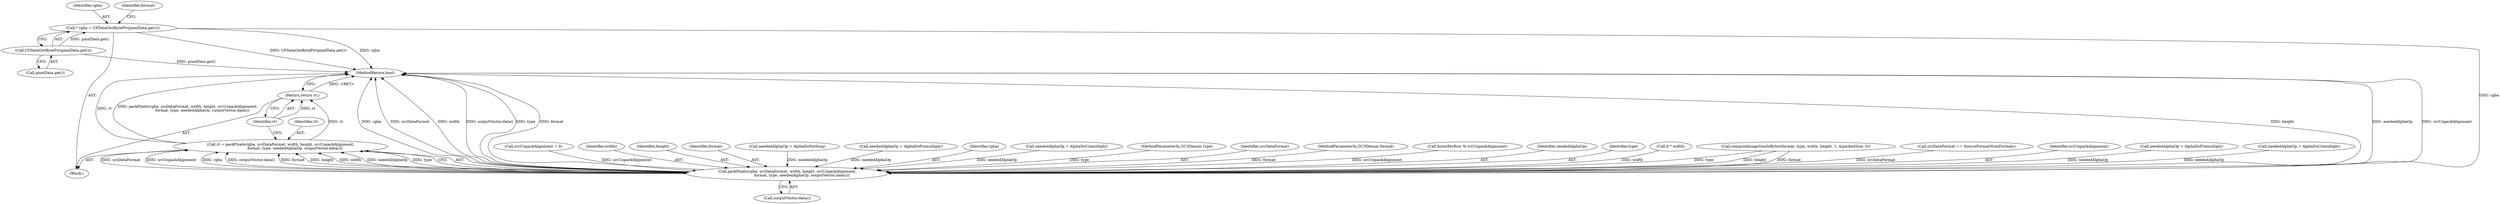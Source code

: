 digraph "0_Chrome_7c2785fab1685c8735288dfbbbb617d9c4f5d8b2@pointer" {
"1000421" [label="(Call,* rgba = CFDataGetBytePtr(pixelData.get()))"];
"1000423" [label="(Call,CFDataGetBytePtr(pixelData.get()))"];
"1000478" [label="(Call,packPixels(rgba, srcDataFormat, width, height, srcUnpackAlignment,\n                         format, type, neededAlphaOp, outputVector.data()))"];
"1000476" [label="(Call,rt = packPixels(rgba, srcDataFormat, width, height, srcUnpackAlignment,\n                         format, type, neededAlphaOp, outputVector.data()))"];
"1000488" [label="(Return,return rt;)"];
"1000424" [label="(Call,pixelData.get())"];
"1000443" [label="(Call,srcUnpackAlignment = 0)"];
"1000487" [label="(Call,outputVector.data())"];
"1000481" [label="(Identifier,width)"];
"1000478" [label="(Call,packPixels(rgba, srcDataFormat, width, height, srcUnpackAlignment,\n                         format, type, neededAlphaOp, outputVector.data()))"];
"1000482" [label="(Identifier,height)"];
"1000484" [label="(Identifier,format)"];
"1000323" [label="(Call,neededAlphaOp = AlphaDoNothing)"];
"1000374" [label="(Call,neededAlphaOp = AlphaDoPremultiply)"];
"1000477" [label="(Identifier,rt)"];
"1000479" [label="(Identifier,rgba)"];
"1000423" [label="(Call,CFDataGetBytePtr(pixelData.get()))"];
"1000422" [label="(Identifier,rgba)"];
"1000488" [label="(Return,return rt;)"];
"1000364" [label="(Call,neededAlphaOp = AlphaDoUnmultiply)"];
"1000103" [label="(MethodParameterIn,GC3Denum type)"];
"1000480" [label="(Identifier,srcDataFormat)"];
"1000102" [label="(MethodParameterIn,GC3Denum format)"];
"1000470" [label="(Call,bytesPerRow % srcUnpackAlignment)"];
"1000486" [label="(Identifier,neededAlphaOp)"];
"1000429" [label="(Identifier,format)"];
"1000485" [label="(Identifier,type)"];
"1000458" [label="(Call,8 * width)"];
"1000490" [label="(MethodReturn,bool)"];
"1000107" [label="(Block,)"];
"1000421" [label="(Call,* rgba = CFDataGetBytePtr(pixelData.get()))"];
"1000428" [label="(Call,computeImageSizeInBytes(format, type, width, height, 1, &packedSize, 0))"];
"1000405" [label="(Call,srcDataFormat == SourceFormatNumFormats)"];
"1000483" [label="(Identifier,srcUnpackAlignment)"];
"1000348" [label="(Call,neededAlphaOp = AlphaDoPremultiply)"];
"1000338" [label="(Call,neededAlphaOp = AlphaDoUnmultiply)"];
"1000489" [label="(Identifier,rt)"];
"1000476" [label="(Call,rt = packPixels(rgba, srcDataFormat, width, height, srcUnpackAlignment,\n                         format, type, neededAlphaOp, outputVector.data()))"];
"1000421" -> "1000107"  [label="AST: "];
"1000421" -> "1000423"  [label="CFG: "];
"1000422" -> "1000421"  [label="AST: "];
"1000423" -> "1000421"  [label="AST: "];
"1000429" -> "1000421"  [label="CFG: "];
"1000421" -> "1000490"  [label="DDG: CFDataGetBytePtr(pixelData.get())"];
"1000421" -> "1000490"  [label="DDG: rgba"];
"1000423" -> "1000421"  [label="DDG: pixelData.get()"];
"1000421" -> "1000478"  [label="DDG: rgba"];
"1000423" -> "1000424"  [label="CFG: "];
"1000424" -> "1000423"  [label="AST: "];
"1000423" -> "1000490"  [label="DDG: pixelData.get()"];
"1000478" -> "1000476"  [label="AST: "];
"1000478" -> "1000487"  [label="CFG: "];
"1000479" -> "1000478"  [label="AST: "];
"1000480" -> "1000478"  [label="AST: "];
"1000481" -> "1000478"  [label="AST: "];
"1000482" -> "1000478"  [label="AST: "];
"1000483" -> "1000478"  [label="AST: "];
"1000484" -> "1000478"  [label="AST: "];
"1000485" -> "1000478"  [label="AST: "];
"1000486" -> "1000478"  [label="AST: "];
"1000487" -> "1000478"  [label="AST: "];
"1000476" -> "1000478"  [label="CFG: "];
"1000478" -> "1000490"  [label="DDG: neededAlphaOp"];
"1000478" -> "1000490"  [label="DDG: srcUnpackAlignment"];
"1000478" -> "1000490"  [label="DDG: rgba"];
"1000478" -> "1000490"  [label="DDG: srcDataFormat"];
"1000478" -> "1000490"  [label="DDG: width"];
"1000478" -> "1000490"  [label="DDG: outputVector.data()"];
"1000478" -> "1000490"  [label="DDG: type"];
"1000478" -> "1000490"  [label="DDG: format"];
"1000478" -> "1000490"  [label="DDG: height"];
"1000478" -> "1000476"  [label="DDG: srcDataFormat"];
"1000478" -> "1000476"  [label="DDG: srcUnpackAlignment"];
"1000478" -> "1000476"  [label="DDG: rgba"];
"1000478" -> "1000476"  [label="DDG: outputVector.data()"];
"1000478" -> "1000476"  [label="DDG: format"];
"1000478" -> "1000476"  [label="DDG: height"];
"1000478" -> "1000476"  [label="DDG: width"];
"1000478" -> "1000476"  [label="DDG: neededAlphaOp"];
"1000478" -> "1000476"  [label="DDG: type"];
"1000405" -> "1000478"  [label="DDG: srcDataFormat"];
"1000458" -> "1000478"  [label="DDG: width"];
"1000428" -> "1000478"  [label="DDG: height"];
"1000428" -> "1000478"  [label="DDG: format"];
"1000428" -> "1000478"  [label="DDG: type"];
"1000470" -> "1000478"  [label="DDG: srcUnpackAlignment"];
"1000443" -> "1000478"  [label="DDG: srcUnpackAlignment"];
"1000102" -> "1000478"  [label="DDG: format"];
"1000103" -> "1000478"  [label="DDG: type"];
"1000364" -> "1000478"  [label="DDG: neededAlphaOp"];
"1000374" -> "1000478"  [label="DDG: neededAlphaOp"];
"1000323" -> "1000478"  [label="DDG: neededAlphaOp"];
"1000338" -> "1000478"  [label="DDG: neededAlphaOp"];
"1000348" -> "1000478"  [label="DDG: neededAlphaOp"];
"1000476" -> "1000107"  [label="AST: "];
"1000477" -> "1000476"  [label="AST: "];
"1000489" -> "1000476"  [label="CFG: "];
"1000476" -> "1000490"  [label="DDG: rt"];
"1000476" -> "1000490"  [label="DDG: packPixels(rgba, srcDataFormat, width, height, srcUnpackAlignment,\n                         format, type, neededAlphaOp, outputVector.data())"];
"1000476" -> "1000488"  [label="DDG: rt"];
"1000488" -> "1000107"  [label="AST: "];
"1000488" -> "1000489"  [label="CFG: "];
"1000489" -> "1000488"  [label="AST: "];
"1000490" -> "1000488"  [label="CFG: "];
"1000488" -> "1000490"  [label="DDG: <RET>"];
"1000489" -> "1000488"  [label="DDG: rt"];
}
